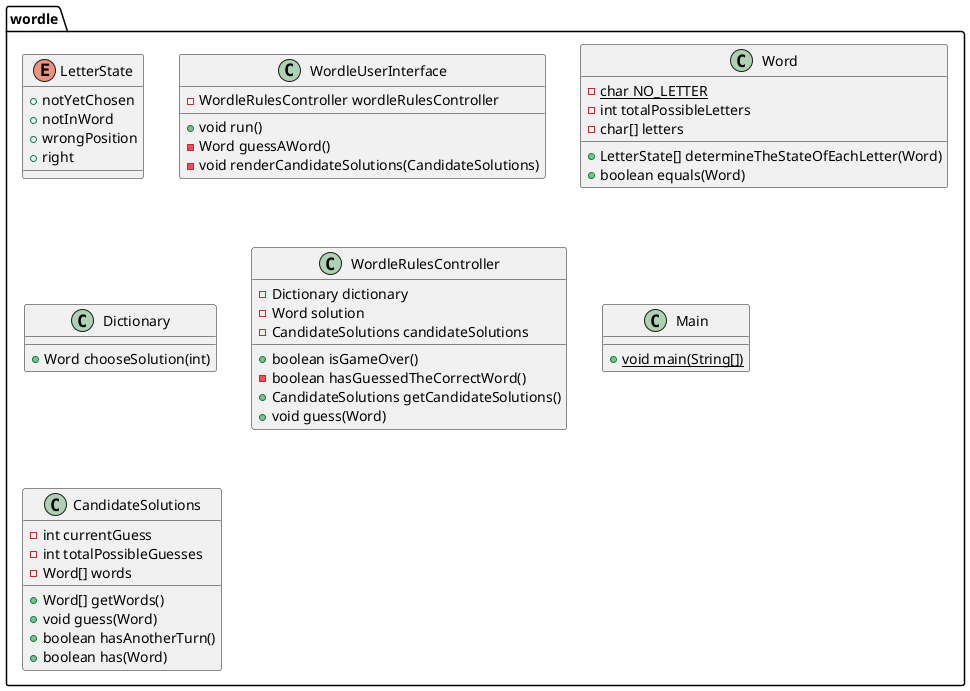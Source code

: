 @startuml
enum wordle.LetterState {
+  notYetChosen
+  notInWord
+  wrongPosition
+  right
}
class wordle.WordleUserInterface {
- WordleRulesController wordleRulesController
+ void run()
- Word guessAWord()
- void renderCandidateSolutions(CandidateSolutions)
}
class wordle.Word {
- {static} char NO_LETTER
- int totalPossibleLetters
- char[] letters
+ LetterState[] determineTheStateOfEachLetter(Word)
+ boolean equals(Word)
}
class wordle.Dictionary {
+ Word chooseSolution(int)
}
class wordle.WordleRulesController {
- Dictionary dictionary
- Word solution
- CandidateSolutions candidateSolutions
+ boolean isGameOver()
- boolean hasGuessedTheCorrectWord()
+ CandidateSolutions getCandidateSolutions()
+ void guess(Word)
}
class wordle.Main {
+ {static} void main(String[])
}
class wordle.CandidateSolutions {
- int currentGuess
- int totalPossibleGuesses
- Word[] words
+ Word[] getWords()
+ void guess(Word)
+ boolean hasAnotherTurn()
+ boolean has(Word)
}
@enduml